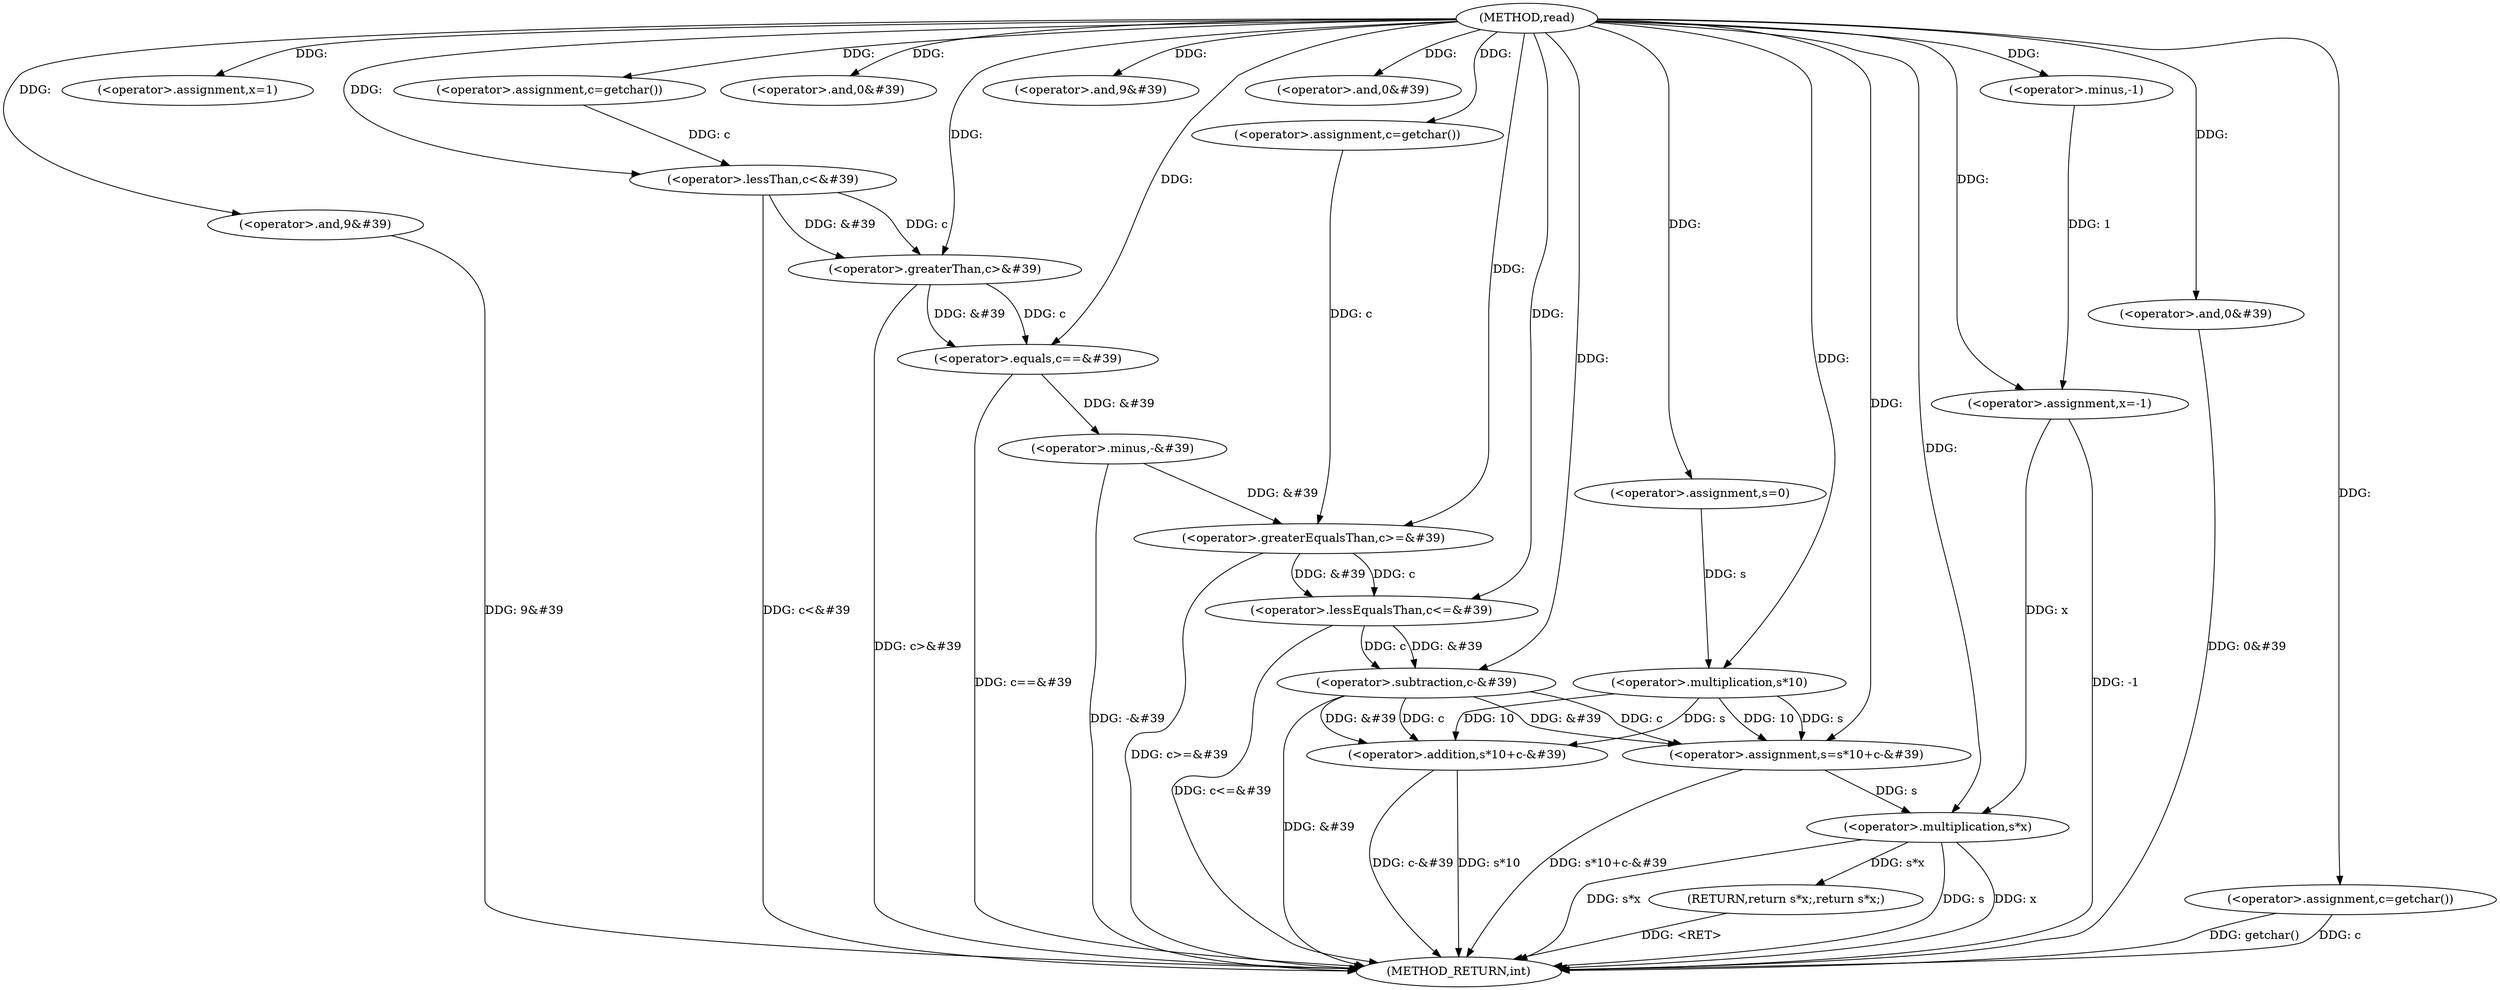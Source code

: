 digraph "read" {  
"1000370" [label = "(METHOD,read)" ]
"1000448" [label = "(METHOD_RETURN,int)" ]
"1000373" [label = "(<operator>.assignment,c=getchar())" ]
"1000377" [label = "(<operator>.assignment,x=1)" ]
"1000381" [label = "(<operator>.assignment,s=0)" ]
"1000384" [label = "(<operator>.lessThan,c<&#39)" ]
"1000388" [label = "(<operator>.and,0&#39)" ]
"1000391" [label = "(<operator>.greaterThan,c>&#39)" ]
"1000395" [label = "(<operator>.and,9&#39)" ]
"1000413" [label = "(<operator>.greaterEqualsThan,c>=&#39)" ]
"1000417" [label = "(<operator>.and,0&#39)" ]
"1000420" [label = "(<operator>.lessEqualsThan,c<=&#39)" ]
"1000424" [label = "(<operator>.and,9&#39)" ]
"1000444" [label = "(RETURN,return s*x;,return s*x;)" ]
"1000399" [label = "(<operator>.equals,c==&#39)" ]
"1000403" [label = "(<operator>.minus,-&#39)" ]
"1000406" [label = "(<operator>.assignment,x=-1)" ]
"1000410" [label = "(<operator>.assignment,c=getchar())" ]
"1000428" [label = "(<operator>.assignment,s=s*10+c-&#39)" ]
"1000438" [label = "(<operator>.and,0&#39)" ]
"1000441" [label = "(<operator>.assignment,c=getchar())" ]
"1000445" [label = "(<operator>.multiplication,s*x)" ]
"1000408" [label = "(<operator>.minus,-1)" ]
"1000430" [label = "(<operator>.addition,s*10+c-&#39)" ]
"1000431" [label = "(<operator>.multiplication,s*10)" ]
"1000434" [label = "(<operator>.subtraction,c-&#39)" ]
  "1000444" -> "1000448"  [ label = "DDG: <RET>"] 
  "1000384" -> "1000448"  [ label = "DDG: c<&#39"] 
  "1000391" -> "1000448"  [ label = "DDG: c>&#39"] 
  "1000399" -> "1000448"  [ label = "DDG: c==&#39"] 
  "1000403" -> "1000448"  [ label = "DDG: -&#39"] 
  "1000406" -> "1000448"  [ label = "DDG: -1"] 
  "1000413" -> "1000448"  [ label = "DDG: c>=&#39"] 
  "1000420" -> "1000448"  [ label = "DDG: c<=&#39"] 
  "1000424" -> "1000448"  [ label = "DDG: 9&#39"] 
  "1000430" -> "1000448"  [ label = "DDG: s*10"] 
  "1000434" -> "1000448"  [ label = "DDG: &#39"] 
  "1000430" -> "1000448"  [ label = "DDG: c-&#39"] 
  "1000428" -> "1000448"  [ label = "DDG: s*10+c-&#39"] 
  "1000438" -> "1000448"  [ label = "DDG: 0&#39"] 
  "1000441" -> "1000448"  [ label = "DDG: c"] 
  "1000441" -> "1000448"  [ label = "DDG: getchar()"] 
  "1000445" -> "1000448"  [ label = "DDG: s"] 
  "1000445" -> "1000448"  [ label = "DDG: x"] 
  "1000445" -> "1000448"  [ label = "DDG: s*x"] 
  "1000370" -> "1000373"  [ label = "DDG: "] 
  "1000370" -> "1000377"  [ label = "DDG: "] 
  "1000370" -> "1000381"  [ label = "DDG: "] 
  "1000445" -> "1000444"  [ label = "DDG: s*x"] 
  "1000373" -> "1000384"  [ label = "DDG: c"] 
  "1000370" -> "1000384"  [ label = "DDG: "] 
  "1000370" -> "1000388"  [ label = "DDG: "] 
  "1000384" -> "1000391"  [ label = "DDG: c"] 
  "1000370" -> "1000391"  [ label = "DDG: "] 
  "1000384" -> "1000391"  [ label = "DDG: &#39"] 
  "1000370" -> "1000395"  [ label = "DDG: "] 
  "1000408" -> "1000406"  [ label = "DDG: 1"] 
  "1000370" -> "1000410"  [ label = "DDG: "] 
  "1000410" -> "1000413"  [ label = "DDG: c"] 
  "1000370" -> "1000413"  [ label = "DDG: "] 
  "1000403" -> "1000413"  [ label = "DDG: &#39"] 
  "1000370" -> "1000417"  [ label = "DDG: "] 
  "1000413" -> "1000420"  [ label = "DDG: c"] 
  "1000370" -> "1000420"  [ label = "DDG: "] 
  "1000413" -> "1000420"  [ label = "DDG: &#39"] 
  "1000370" -> "1000424"  [ label = "DDG: "] 
  "1000434" -> "1000428"  [ label = "DDG: c"] 
  "1000434" -> "1000428"  [ label = "DDG: &#39"] 
  "1000431" -> "1000428"  [ label = "DDG: s"] 
  "1000431" -> "1000428"  [ label = "DDG: 10"] 
  "1000370" -> "1000441"  [ label = "DDG: "] 
  "1000391" -> "1000399"  [ label = "DDG: c"] 
  "1000370" -> "1000399"  [ label = "DDG: "] 
  "1000391" -> "1000399"  [ label = "DDG: &#39"] 
  "1000399" -> "1000403"  [ label = "DDG: &#39"] 
  "1000370" -> "1000406"  [ label = "DDG: "] 
  "1000370" -> "1000428"  [ label = "DDG: "] 
  "1000370" -> "1000438"  [ label = "DDG: "] 
  "1000428" -> "1000445"  [ label = "DDG: s"] 
  "1000370" -> "1000445"  [ label = "DDG: "] 
  "1000406" -> "1000445"  [ label = "DDG: x"] 
  "1000370" -> "1000408"  [ label = "DDG: "] 
  "1000431" -> "1000430"  [ label = "DDG: s"] 
  "1000431" -> "1000430"  [ label = "DDG: 10"] 
  "1000434" -> "1000430"  [ label = "DDG: c"] 
  "1000434" -> "1000430"  [ label = "DDG: &#39"] 
  "1000381" -> "1000431"  [ label = "DDG: s"] 
  "1000370" -> "1000431"  [ label = "DDG: "] 
  "1000420" -> "1000434"  [ label = "DDG: c"] 
  "1000370" -> "1000434"  [ label = "DDG: "] 
  "1000420" -> "1000434"  [ label = "DDG: &#39"] 
}
